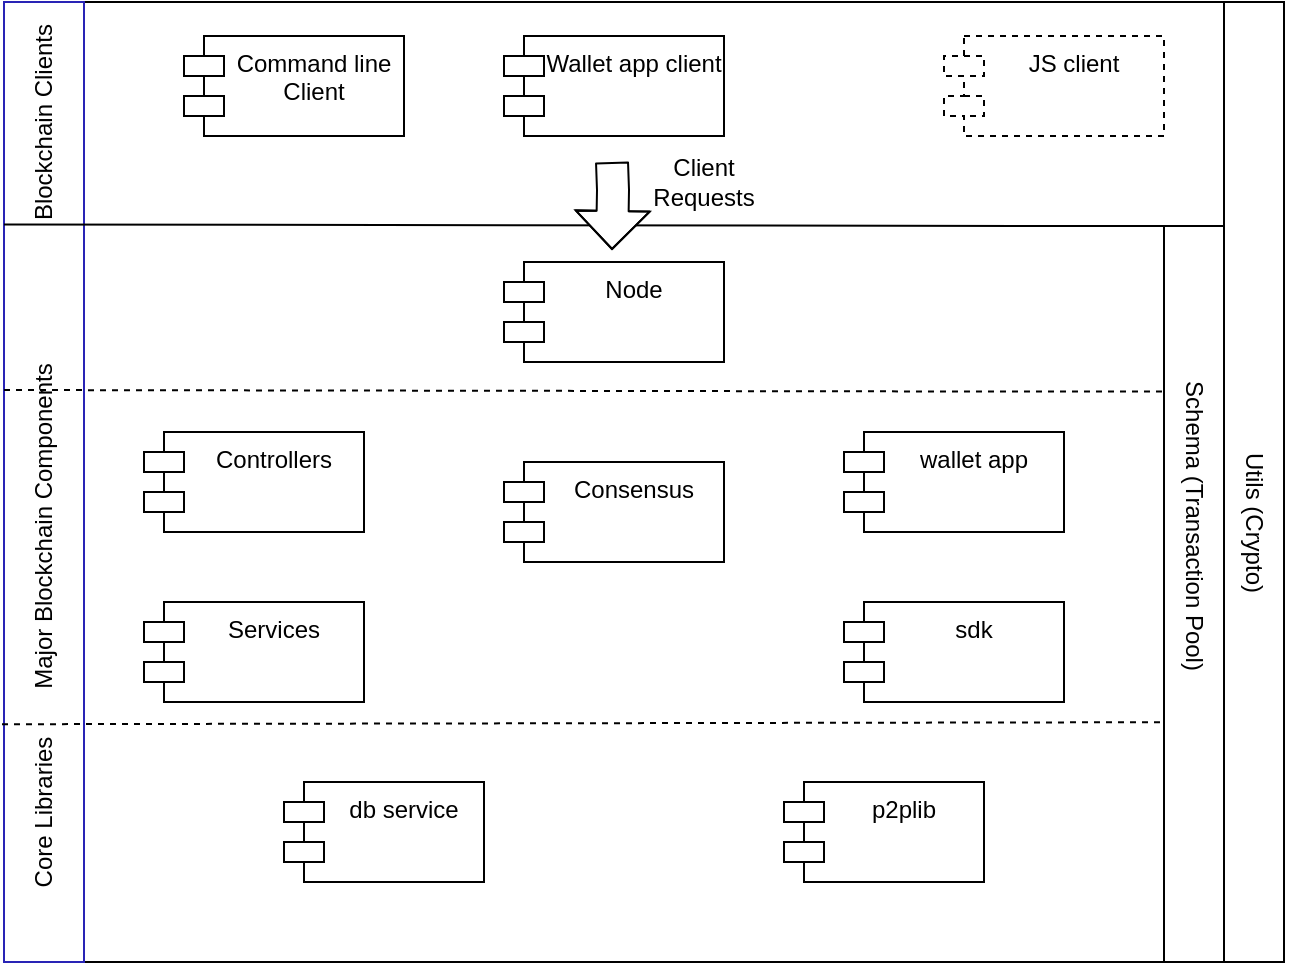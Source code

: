 <mxfile version="13.0.1" type="device"><diagram id="q4Pyp_ZKazwAqlDRoAac" name="Page-1"><mxGraphModel dx="946" dy="610" grid="1" gridSize="10" guides="1" tooltips="1" connect="1" arrows="1" fold="1" page="1" pageScale="1" pageWidth="827" pageHeight="1169" math="0" shadow="0"><root><mxCell id="0"/><mxCell id="1" parent="0"/><mxCell id="A65dg3pYfFXsSWAxDW9u-1" value="" style="html=1;" vertex="1" parent="1"><mxGeometry x="120" y="80" width="600" height="480" as="geometry"/></mxCell><mxCell id="A65dg3pYfFXsSWAxDW9u-4" value="Command line &#10;Client" style="shape=module;align=left;spacingLeft=20;align=center;verticalAlign=top;" vertex="1" parent="1"><mxGeometry x="170" y="97" width="110" height="50" as="geometry"/></mxCell><mxCell id="A65dg3pYfFXsSWAxDW9u-7" value="Wallet app client" style="shape=module;align=left;spacingLeft=20;align=center;verticalAlign=top;" vertex="1" parent="1"><mxGeometry x="330" y="97" width="110" height="50" as="geometry"/></mxCell><mxCell id="A65dg3pYfFXsSWAxDW9u-8" value="JS client" style="shape=module;align=left;spacingLeft=20;align=center;verticalAlign=top;dashed=1;" vertex="1" parent="1"><mxGeometry x="550" y="97" width="110" height="50" as="geometry"/></mxCell><mxCell id="A65dg3pYfFXsSWAxDW9u-9" value="" style="rounded=0;whiteSpace=wrap;html=1;labelBackgroundColor=none;labelBorderColor=none;strokeColor=#2924B5;" vertex="1" parent="1"><mxGeometry x="80" y="80" width="40" height="480" as="geometry"/></mxCell><mxCell id="A65dg3pYfFXsSWAxDW9u-10" value="" style="endArrow=none;html=1;exitX=0;exitY=0.29;exitDx=0;exitDy=0;entryX=1;entryY=0.25;entryDx=0;entryDy=0;exitPerimeter=0;strokeWidth=1;" edge="1" parent="1"><mxGeometry width="50" height="50" relative="1" as="geometry"><mxPoint x="80" y="191.2" as="sourcePoint"/><mxPoint x="720" y="192" as="targetPoint"/><Array as="points"><mxPoint x="600" y="192"/></Array></mxGeometry></mxCell><mxCell id="A65dg3pYfFXsSWAxDW9u-11" value="" style="endArrow=none;html=1;exitX=-0.025;exitY=0.669;exitDx=0;exitDy=0;entryX=1;entryY=0.25;entryDx=0;entryDy=0;exitPerimeter=0;dashed=1;" edge="1" parent="1"><mxGeometry width="50" height="50" relative="1" as="geometry"><mxPoint x="79" y="441.12" as="sourcePoint"/><mxPoint x="720" y="440" as="targetPoint"/></mxGeometry></mxCell><mxCell id="A65dg3pYfFXsSWAxDW9u-12" value="Node" style="shape=module;align=left;spacingLeft=20;align=center;verticalAlign=top;" vertex="1" parent="1"><mxGeometry x="330" y="210" width="110" height="50" as="geometry"/></mxCell><mxCell id="A65dg3pYfFXsSWAxDW9u-13" value="Controllers" style="shape=module;align=left;spacingLeft=20;align=center;verticalAlign=top;" vertex="1" parent="1"><mxGeometry x="150" y="295" width="110" height="50" as="geometry"/></mxCell><mxCell id="A65dg3pYfFXsSWAxDW9u-14" value="db service" style="shape=module;align=left;spacingLeft=20;align=center;verticalAlign=top;" vertex="1" parent="1"><mxGeometry x="220" y="470" width="100" height="50" as="geometry"/></mxCell><mxCell id="A65dg3pYfFXsSWAxDW9u-15" value="p2plib" style="shape=module;align=left;spacingLeft=20;align=center;verticalAlign=top;" vertex="1" parent="1"><mxGeometry x="470" y="470" width="100" height="50" as="geometry"/></mxCell><mxCell id="A65dg3pYfFXsSWAxDW9u-17" value="Consensus" style="shape=module;align=left;spacingLeft=20;align=center;verticalAlign=top;" vertex="1" parent="1"><mxGeometry x="330" y="310" width="110" height="50" as="geometry"/></mxCell><mxCell id="A65dg3pYfFXsSWAxDW9u-18" value="wallet app" style="shape=module;align=left;spacingLeft=20;align=center;verticalAlign=top;" vertex="1" parent="1"><mxGeometry x="500" y="295" width="110" height="50" as="geometry"/></mxCell><mxCell id="A65dg3pYfFXsSWAxDW9u-19" value="" style="endArrow=none;html=1;exitX=0;exitY=0.29;exitDx=0;exitDy=0;entryX=1;entryY=0.25;entryDx=0;entryDy=0;exitPerimeter=0;dashed=1;" edge="1" parent="1"><mxGeometry width="50" height="50" relative="1" as="geometry"><mxPoint x="80" y="274.0" as="sourcePoint"/><mxPoint x="720" y="274.8" as="targetPoint"/><Array as="points"><mxPoint x="600" y="274.8"/></Array></mxGeometry></mxCell><mxCell id="A65dg3pYfFXsSWAxDW9u-20" value="" style="rounded=0;whiteSpace=wrap;html=1;" vertex="1" parent="1"><mxGeometry x="690" y="80" width="30" height="480" as="geometry"/></mxCell><mxCell id="A65dg3pYfFXsSWAxDW9u-21" value="" style="rounded=0;whiteSpace=wrap;html=1;" vertex="1" parent="1"><mxGeometry x="660" y="192" width="30" height="368" as="geometry"/></mxCell><mxCell id="A65dg3pYfFXsSWAxDW9u-22" value="Utils (Crypto)" style="text;html=1;strokeColor=none;fillColor=none;align=center;verticalAlign=middle;whiteSpace=wrap;rounded=0;rotation=90;" vertex="1" parent="1"><mxGeometry x="642.5" y="330" width="125" height="20" as="geometry"/></mxCell><mxCell id="A65dg3pYfFXsSWAxDW9u-23" value="Services" style="shape=module;align=left;spacingLeft=20;align=center;verticalAlign=top;" vertex="1" parent="1"><mxGeometry x="150" y="380" width="110" height="50" as="geometry"/></mxCell><mxCell id="A65dg3pYfFXsSWAxDW9u-24" value="Schema (Transaction Pool)" style="text;html=1;strokeColor=none;fillColor=none;align=center;verticalAlign=middle;whiteSpace=wrap;rounded=0;rotation=90;" vertex="1" parent="1"><mxGeometry x="600" y="332" width="150" height="20" as="geometry"/></mxCell><mxCell id="A65dg3pYfFXsSWAxDW9u-25" value="Blockchain Clients" style="text;html=1;strokeColor=none;fillColor=none;align=center;verticalAlign=middle;whiteSpace=wrap;rounded=0;labelBackgroundColor=none;rotation=-90;" vertex="1" parent="1"><mxGeometry x="45" y="130" width="110" height="20" as="geometry"/></mxCell><mxCell id="A65dg3pYfFXsSWAxDW9u-26" value="Core Libraries" style="text;html=1;strokeColor=none;fillColor=none;align=center;verticalAlign=middle;whiteSpace=wrap;rounded=0;labelBackgroundColor=none;rotation=-90;" vertex="1" parent="1"><mxGeometry x="55" y="475" width="90" height="20" as="geometry"/></mxCell><mxCell id="A65dg3pYfFXsSWAxDW9u-27" value="Major Blockchain Components" style="text;html=1;strokeColor=none;fillColor=none;align=center;verticalAlign=middle;whiteSpace=wrap;rounded=0;labelBackgroundColor=none;rotation=-90;" vertex="1" parent="1"><mxGeometry x="15" y="332" width="170" height="20" as="geometry"/></mxCell><mxCell id="A65dg3pYfFXsSWAxDW9u-32" value="" style="shape=flexArrow;endArrow=classic;html=1;strokeWidth=1;width=16;fillColor=#ffffff;gradientColor=none;" edge="1" parent="1"><mxGeometry width="50" height="50" relative="1" as="geometry"><mxPoint x="384" y="160" as="sourcePoint"/><mxPoint x="384" y="204" as="targetPoint"/><Array as="points"><mxPoint x="384.5" y="174"/></Array></mxGeometry></mxCell><mxCell id="A65dg3pYfFXsSWAxDW9u-33" value="Client Requests" style="text;html=1;strokeColor=none;fillColor=none;align=center;verticalAlign=middle;whiteSpace=wrap;rounded=0;labelBackgroundColor=none;" vertex="1" parent="1"><mxGeometry x="410" y="160" width="40" height="20" as="geometry"/></mxCell><mxCell id="A65dg3pYfFXsSWAxDW9u-34" value="sdk" style="shape=module;align=left;spacingLeft=20;align=center;verticalAlign=top;" vertex="1" parent="1"><mxGeometry x="500" y="380" width="110" height="50" as="geometry"/></mxCell></root></mxGraphModel></diagram></mxfile>